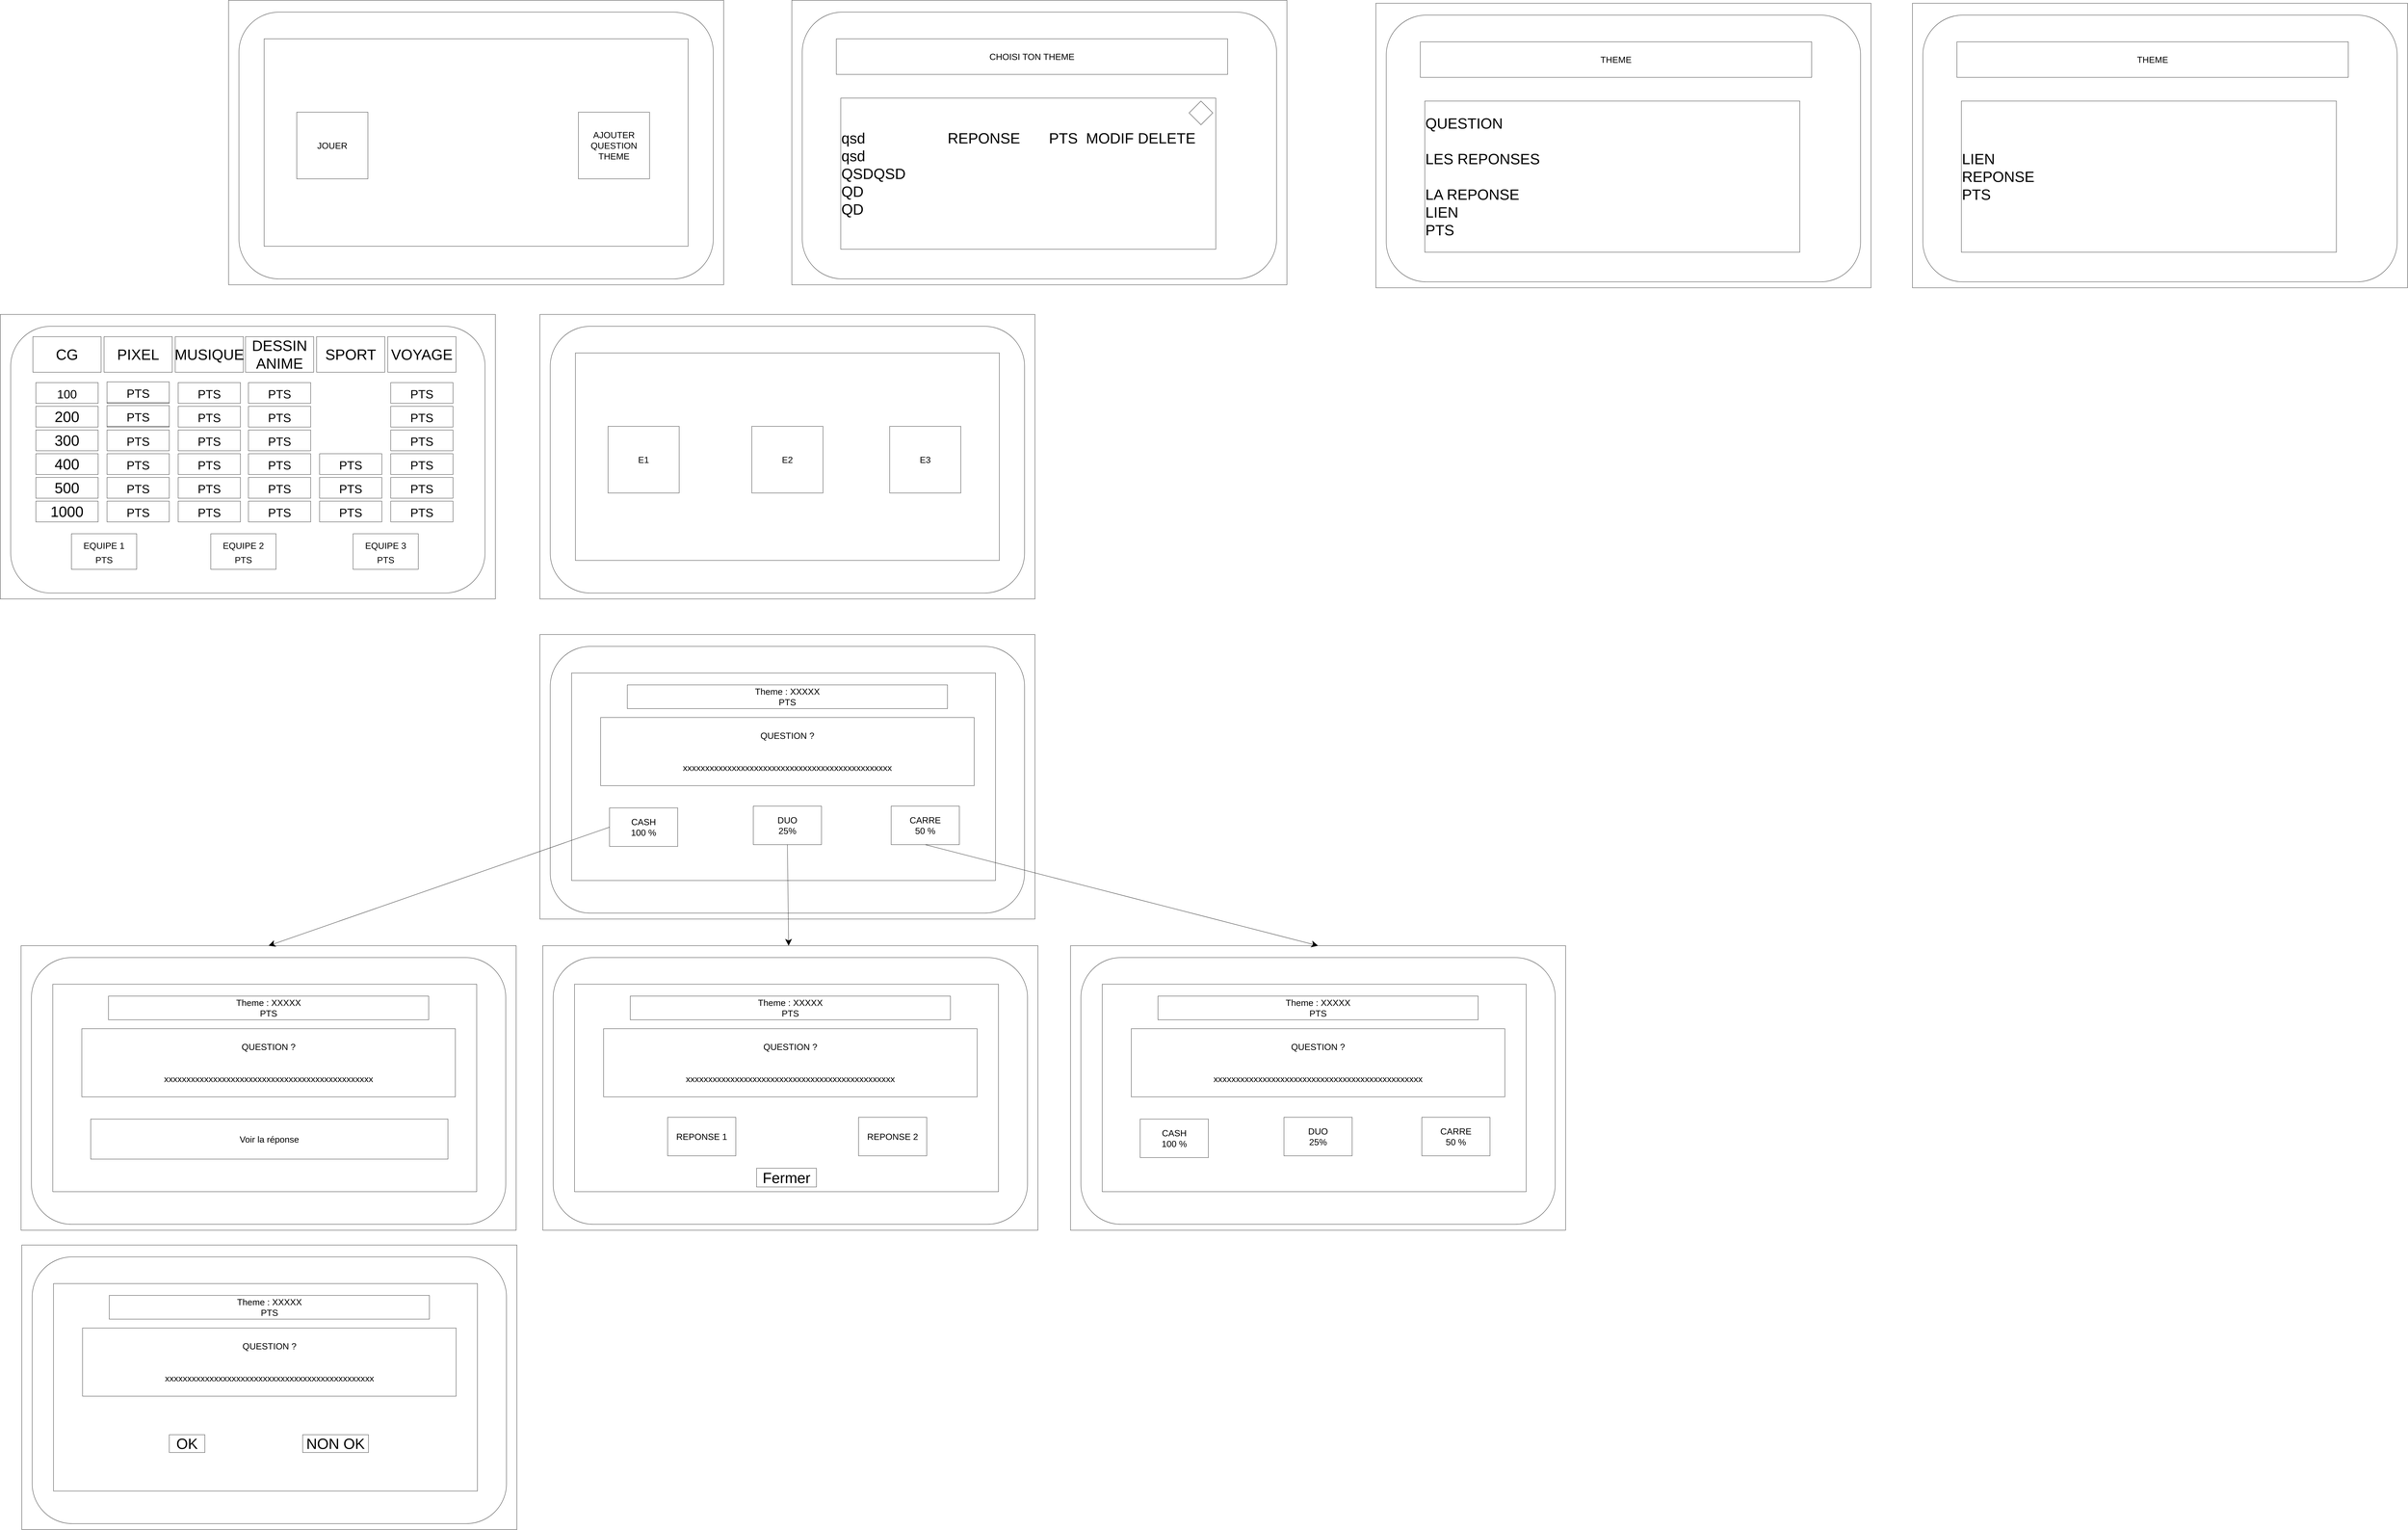 <mxfile version="15.8.6" type="device"><diagram id="1VWB6nDsFdXL_K4D-6rz" name="Page-1"><mxGraphModel dx="5155" dy="4044" grid="1" gridSize="10" guides="1" tooltips="1" connect="1" arrows="1" fold="1" page="1" pageScale="1" pageWidth="827" pageHeight="1169" math="0" shadow="0"><root><mxCell id="0"/><mxCell id="1" parent="0"/><mxCell id="qLMhizRPShVftGz2kYIf-1" value="" style="whiteSpace=wrap;html=1;recursiveResize=0;imageAspect=0;" vertex="1" parent="1"><mxGeometry y="10" width="1670" height="960" as="geometry"/></mxCell><mxCell id="qLMhizRPShVftGz2kYIf-2" value="" style="rounded=1;whiteSpace=wrap;html=1;" vertex="1" parent="1"><mxGeometry x="35" y="50" width="1600" height="900" as="geometry"/></mxCell><mxCell id="qLMhizRPShVftGz2kYIf-3" value="&lt;font style=&quot;font-size: 50px&quot;&gt;CG&lt;/font&gt;" style="rounded=0;whiteSpace=wrap;html=1;" vertex="1" parent="1"><mxGeometry x="110" y="85" width="230" height="120" as="geometry"/></mxCell><mxCell id="qLMhizRPShVftGz2kYIf-12" value="&lt;font style=&quot;font-size: 50px&quot;&gt;PIXEL&lt;/font&gt;" style="rounded=0;whiteSpace=wrap;html=1;" vertex="1" parent="1"><mxGeometry x="350" y="85" width="230" height="120" as="geometry"/></mxCell><mxCell id="qLMhizRPShVftGz2kYIf-13" value="&lt;font style=&quot;font-size: 50px&quot;&gt;MUSIQUE&lt;/font&gt;" style="rounded=0;whiteSpace=wrap;html=1;" vertex="1" parent="1"><mxGeometry x="590" y="85" width="230" height="120" as="geometry"/></mxCell><mxCell id="qLMhizRPShVftGz2kYIf-14" value="&lt;font style=&quot;font-size: 50px&quot;&gt;DESSIN ANIME&lt;/font&gt;" style="rounded=0;whiteSpace=wrap;html=1;" vertex="1" parent="1"><mxGeometry x="827" y="85" width="230" height="120" as="geometry"/></mxCell><mxCell id="qLMhizRPShVftGz2kYIf-15" value="&lt;font style=&quot;font-size: 50px&quot;&gt;SPORT&lt;/font&gt;" style="rounded=0;whiteSpace=wrap;html=1;" vertex="1" parent="1"><mxGeometry x="1067" y="85" width="230" height="120" as="geometry"/></mxCell><mxCell id="qLMhizRPShVftGz2kYIf-16" value="&lt;font style=&quot;font-size: 50px&quot;&gt;VOYAGE&lt;/font&gt;" style="rounded=0;whiteSpace=wrap;html=1;" vertex="1" parent="1"><mxGeometry x="1307" y="85" width="230" height="120" as="geometry"/></mxCell><mxCell id="qLMhizRPShVftGz2kYIf-17" value="&lt;font style=&quot;font-size: 40px&quot;&gt;PTS&lt;/font&gt;" style="rounded=0;whiteSpace=wrap;html=1;fontSize=50;" vertex="1" parent="1"><mxGeometry x="120" y="240" width="210" height="70" as="geometry"/></mxCell><mxCell id="qLMhizRPShVftGz2kYIf-18" value="&lt;font style=&quot;font-size: 40px&quot;&gt;PTS&lt;/font&gt;" style="rounded=0;whiteSpace=wrap;html=1;fontSize=50;" vertex="1" parent="1"><mxGeometry x="120" y="320" width="210" height="70" as="geometry"/></mxCell><mxCell id="qLMhizRPShVftGz2kYIf-19" value="&lt;font style=&quot;font-size: 40px&quot;&gt;PTS&lt;/font&gt;" style="rounded=0;whiteSpace=wrap;html=1;fontSize=50;" vertex="1" parent="1"><mxGeometry x="120" y="400" width="210" height="70" as="geometry"/></mxCell><mxCell id="qLMhizRPShVftGz2kYIf-31" value="&lt;font style=&quot;font-size: 40px&quot;&gt;PTS&lt;/font&gt;" style="rounded=0;whiteSpace=wrap;html=1;fontSize=50;" vertex="1" parent="1"><mxGeometry x="120" y="480" width="210" height="70" as="geometry"/></mxCell><mxCell id="qLMhizRPShVftGz2kYIf-32" value="&lt;font style=&quot;font-size: 40px&quot;&gt;PTS&lt;/font&gt;" style="rounded=0;whiteSpace=wrap;html=1;fontSize=50;" vertex="1" parent="1"><mxGeometry x="120" y="560" width="210" height="70" as="geometry"/></mxCell><mxCell id="qLMhizRPShVftGz2kYIf-33" value="&lt;font style=&quot;font-size: 40px&quot;&gt;PTS&lt;/font&gt;" style="rounded=0;whiteSpace=wrap;html=1;fontSize=50;" vertex="1" parent="1"><mxGeometry x="120" y="640" width="210" height="70" as="geometry"/></mxCell><mxCell id="qLMhizRPShVftGz2kYIf-37" value="&lt;font style=&quot;font-size: 40px&quot;&gt;PTS&lt;/font&gt;" style="rounded=0;whiteSpace=wrap;html=1;fontSize=50;" vertex="1" parent="1"><mxGeometry x="120" y="640" width="210" height="70" as="geometry"/></mxCell><mxCell id="qLMhizRPShVftGz2kYIf-38" value="&lt;font style=&quot;font-size: 40px&quot;&gt;PTS&lt;/font&gt;" style="rounded=0;whiteSpace=wrap;html=1;fontSize=50;" vertex="1" parent="1"><mxGeometry x="120" y="560" width="210" height="70" as="geometry"/></mxCell><mxCell id="qLMhizRPShVftGz2kYIf-39" value="&lt;font style=&quot;font-size: 40px&quot;&gt;PTS&lt;/font&gt;" style="rounded=0;whiteSpace=wrap;html=1;fontSize=50;" vertex="1" parent="1"><mxGeometry x="360" y="240" width="210" height="70" as="geometry"/></mxCell><mxCell id="qLMhizRPShVftGz2kYIf-40" value="&lt;font style=&quot;font-size: 40px&quot;&gt;PTS&lt;/font&gt;" style="rounded=0;whiteSpace=wrap;html=1;fontSize=50;" vertex="1" parent="1"><mxGeometry x="360" y="320" width="210" height="70" as="geometry"/></mxCell><mxCell id="qLMhizRPShVftGz2kYIf-41" value="&lt;font style=&quot;font-size: 40px&quot;&gt;PTS&lt;/font&gt;" style="rounded=0;whiteSpace=wrap;html=1;fontSize=50;" vertex="1" parent="1"><mxGeometry x="360" y="400" width="210" height="70" as="geometry"/></mxCell><mxCell id="qLMhizRPShVftGz2kYIf-42" value="&lt;font style=&quot;font-size: 40px&quot;&gt;PTS&lt;/font&gt;" style="rounded=0;whiteSpace=wrap;html=1;fontSize=50;" vertex="1" parent="1"><mxGeometry x="360" y="480" width="210" height="70" as="geometry"/></mxCell><mxCell id="qLMhizRPShVftGz2kYIf-43" value="&lt;font style=&quot;font-size: 40px&quot;&gt;PTS&lt;/font&gt;" style="rounded=0;whiteSpace=wrap;html=1;fontSize=50;" vertex="1" parent="1"><mxGeometry x="360" y="640" width="210" height="70" as="geometry"/></mxCell><mxCell id="qLMhizRPShVftGz2kYIf-44" value="&lt;font style=&quot;font-size: 40px&quot;&gt;PTS&lt;/font&gt;" style="rounded=0;whiteSpace=wrap;html=1;fontSize=50;" vertex="1" parent="1"><mxGeometry x="360" y="560" width="210" height="70" as="geometry"/></mxCell><mxCell id="qLMhizRPShVftGz2kYIf-45" value="&lt;font style=&quot;font-size: 40px&quot;&gt;PTS&lt;/font&gt;" style="rounded=0;whiteSpace=wrap;html=1;fontSize=50;" vertex="1" parent="1"><mxGeometry x="600" y="240" width="210" height="70" as="geometry"/></mxCell><mxCell id="qLMhizRPShVftGz2kYIf-46" value="&lt;font style=&quot;font-size: 40px&quot;&gt;PTS&lt;/font&gt;" style="rounded=0;whiteSpace=wrap;html=1;fontSize=50;" vertex="1" parent="1"><mxGeometry x="600" y="320" width="210" height="70" as="geometry"/></mxCell><mxCell id="qLMhizRPShVftGz2kYIf-47" value="&lt;font style=&quot;font-size: 40px&quot;&gt;PTS&lt;/font&gt;" style="rounded=0;whiteSpace=wrap;html=1;fontSize=50;" vertex="1" parent="1"><mxGeometry x="600" y="400" width="210" height="70" as="geometry"/></mxCell><mxCell id="qLMhizRPShVftGz2kYIf-48" value="&lt;font style=&quot;font-size: 40px&quot;&gt;PTS&lt;/font&gt;" style="rounded=0;whiteSpace=wrap;html=1;fontSize=50;" vertex="1" parent="1"><mxGeometry x="600" y="480" width="210" height="70" as="geometry"/></mxCell><mxCell id="qLMhizRPShVftGz2kYIf-49" value="&lt;font style=&quot;font-size: 40px&quot;&gt;PTS&lt;/font&gt;" style="rounded=0;whiteSpace=wrap;html=1;fontSize=50;" vertex="1" parent="1"><mxGeometry x="600" y="640" width="210" height="70" as="geometry"/></mxCell><mxCell id="qLMhizRPShVftGz2kYIf-50" value="&lt;font style=&quot;font-size: 40px&quot;&gt;PTS&lt;/font&gt;" style="rounded=0;whiteSpace=wrap;html=1;fontSize=50;" vertex="1" parent="1"><mxGeometry x="600" y="560" width="210" height="70" as="geometry"/></mxCell><mxCell id="qLMhizRPShVftGz2kYIf-66" value="&lt;font style=&quot;font-size: 40px&quot;&gt;PTS&lt;/font&gt;" style="rounded=0;whiteSpace=wrap;html=1;fontSize=50;" vertex="1" parent="1"><mxGeometry x="120" y="640" width="210" height="70" as="geometry"/></mxCell><mxCell id="qLMhizRPShVftGz2kYIf-67" value="&lt;font style=&quot;font-size: 40px&quot;&gt;PTS&lt;/font&gt;" style="rounded=0;whiteSpace=wrap;html=1;fontSize=50;" vertex="1" parent="1"><mxGeometry x="120" y="560" width="210" height="70" as="geometry"/></mxCell><mxCell id="qLMhizRPShVftGz2kYIf-68" value="&lt;font style=&quot;font-size: 40px&quot;&gt;PTS&lt;/font&gt;" style="rounded=0;whiteSpace=wrap;html=1;fontSize=50;" vertex="1" parent="1"><mxGeometry x="120" y="480" width="210" height="70" as="geometry"/></mxCell><mxCell id="qLMhizRPShVftGz2kYIf-69" value="&lt;font style=&quot;font-size: 40px&quot;&gt;PTS&lt;/font&gt;" style="rounded=0;whiteSpace=wrap;html=1;fontSize=50;" vertex="1" parent="1"><mxGeometry x="120" y="400" width="210" height="70" as="geometry"/></mxCell><mxCell id="qLMhizRPShVftGz2kYIf-70" value="&lt;font style=&quot;font-size: 40px&quot;&gt;PTS&lt;/font&gt;" style="rounded=0;whiteSpace=wrap;html=1;fontSize=50;" vertex="1" parent="1"><mxGeometry x="120" y="640" width="210" height="70" as="geometry"/></mxCell><mxCell id="qLMhizRPShVftGz2kYIf-71" value="&lt;font style=&quot;font-size: 40px&quot;&gt;PTS&lt;/font&gt;" style="rounded=0;whiteSpace=wrap;html=1;fontSize=50;" vertex="1" parent="1"><mxGeometry x="120" y="560" width="210" height="70" as="geometry"/></mxCell><mxCell id="qLMhizRPShVftGz2kYIf-72" value="&lt;font style=&quot;font-size: 40px&quot;&gt;PTS&lt;/font&gt;" style="rounded=0;whiteSpace=wrap;html=1;fontSize=50;" vertex="1" parent="1"><mxGeometry x="120" y="480" width="210" height="70" as="geometry"/></mxCell><mxCell id="qLMhizRPShVftGz2kYIf-73" value="&lt;font style=&quot;font-size: 40px&quot;&gt;PTS&lt;/font&gt;" style="rounded=0;whiteSpace=wrap;html=1;fontSize=50;" vertex="1" parent="1"><mxGeometry x="120" y="400" width="210" height="70" as="geometry"/></mxCell><mxCell id="qLMhizRPShVftGz2kYIf-74" value="&lt;font style=&quot;font-size: 40px&quot;&gt;PTS&lt;/font&gt;" style="rounded=0;whiteSpace=wrap;html=1;fontSize=50;" vertex="1" parent="1"><mxGeometry x="120" y="240" width="210" height="70" as="geometry"/></mxCell><mxCell id="qLMhizRPShVftGz2kYIf-75" value="&lt;font style=&quot;font-size: 40px&quot;&gt;PTS&lt;/font&gt;" style="rounded=0;whiteSpace=wrap;html=1;fontSize=50;" vertex="1" parent="1"><mxGeometry x="120" y="320" width="210" height="70" as="geometry"/></mxCell><mxCell id="qLMhizRPShVftGz2kYIf-76" value="&lt;font style=&quot;font-size: 40px&quot;&gt;PTS&lt;/font&gt;" style="rounded=0;whiteSpace=wrap;html=1;fontSize=50;" vertex="1" parent="1"><mxGeometry x="360" y="320" width="210" height="70" as="geometry"/></mxCell><mxCell id="qLMhizRPShVftGz2kYIf-77" value="&lt;font style=&quot;font-size: 40px&quot;&gt;PTS&lt;/font&gt;" style="rounded=0;whiteSpace=wrap;html=1;fontSize=50;" vertex="1" parent="1"><mxGeometry x="360" y="240" width="210" height="70" as="geometry"/></mxCell><mxCell id="qLMhizRPShVftGz2kYIf-78" value="&lt;font style=&quot;font-size: 40px&quot;&gt;PTS&lt;/font&gt;" style="rounded=0;whiteSpace=wrap;html=1;fontSize=50;" vertex="1" parent="1"><mxGeometry x="120" y="640" width="210" height="70" as="geometry"/></mxCell><mxCell id="qLMhizRPShVftGz2kYIf-79" value="&lt;font style=&quot;font-size: 40px&quot;&gt;PTS&lt;/font&gt;" style="rounded=0;whiteSpace=wrap;html=1;fontSize=50;" vertex="1" parent="1"><mxGeometry x="120" y="560" width="210" height="70" as="geometry"/></mxCell><mxCell id="qLMhizRPShVftGz2kYIf-80" value="&lt;font style=&quot;font-size: 40px&quot;&gt;PTS&lt;/font&gt;" style="rounded=0;whiteSpace=wrap;html=1;fontSize=50;" vertex="1" parent="1"><mxGeometry x="120" y="480" width="210" height="70" as="geometry"/></mxCell><mxCell id="qLMhizRPShVftGz2kYIf-81" value="&lt;font style=&quot;font-size: 40px&quot;&gt;PTS&lt;/font&gt;" style="rounded=0;whiteSpace=wrap;html=1;fontSize=50;" vertex="1" parent="1"><mxGeometry x="120" y="400" width="210" height="70" as="geometry"/></mxCell><mxCell id="qLMhizRPShVftGz2kYIf-82" value="&lt;font style=&quot;font-size: 40px&quot;&gt;PTS&lt;/font&gt;" style="rounded=0;whiteSpace=wrap;html=1;fontSize=50;" vertex="1" parent="1"><mxGeometry x="120" y="240" width="210" height="70" as="geometry"/></mxCell><mxCell id="qLMhizRPShVftGz2kYIf-83" value="&lt;font style=&quot;font-size: 40px&quot;&gt;PTS&lt;/font&gt;" style="rounded=0;whiteSpace=wrap;html=1;fontSize=50;" vertex="1" parent="1"><mxGeometry x="120" y="320" width="210" height="70" as="geometry"/></mxCell><mxCell id="qLMhizRPShVftGz2kYIf-84" value="&lt;font style=&quot;font-size: 40px&quot;&gt;PTS&lt;/font&gt;" style="rounded=0;whiteSpace=wrap;html=1;fontSize=50;" vertex="1" parent="1"><mxGeometry x="360" y="320" width="210" height="70" as="geometry"/></mxCell><mxCell id="qLMhizRPShVftGz2kYIf-85" value="&lt;font style=&quot;font-size: 40px&quot;&gt;PTS&lt;/font&gt;" style="rounded=0;whiteSpace=wrap;html=1;fontSize=50;" vertex="1" parent="1"><mxGeometry x="360" y="240" width="210" height="70" as="geometry"/></mxCell><mxCell id="qLMhizRPShVftGz2kYIf-86" value="&lt;font style=&quot;font-size: 40px&quot;&gt;PTS&lt;/font&gt;" style="rounded=0;whiteSpace=wrap;html=1;fontSize=50;" vertex="1" parent="1"><mxGeometry x="360" y="480" width="210" height="70" as="geometry"/></mxCell><mxCell id="qLMhizRPShVftGz2kYIf-87" value="&lt;font style=&quot;font-size: 40px&quot;&gt;PTS&lt;/font&gt;" style="rounded=0;whiteSpace=wrap;html=1;fontSize=50;" vertex="1" parent="1"><mxGeometry x="360" y="400" width="210" height="70" as="geometry"/></mxCell><mxCell id="qLMhizRPShVftGz2kYIf-88" value="&lt;font style=&quot;font-size: 40px&quot;&gt;PTS&lt;/font&gt;" style="rounded=0;whiteSpace=wrap;html=1;fontSize=50;" vertex="1" parent="1"><mxGeometry x="360" y="560" width="210" height="70" as="geometry"/></mxCell><mxCell id="qLMhizRPShVftGz2kYIf-89" value="&lt;font style=&quot;font-size: 40px&quot;&gt;PTS&lt;/font&gt;" style="rounded=0;whiteSpace=wrap;html=1;fontSize=50;" vertex="1" parent="1"><mxGeometry x="360" y="640" width="210" height="70" as="geometry"/></mxCell><mxCell id="qLMhizRPShVftGz2kYIf-90" value="1000" style="rounded=0;whiteSpace=wrap;html=1;fontSize=50;" vertex="1" parent="1"><mxGeometry x="120" y="640" width="210" height="70" as="geometry"/></mxCell><mxCell id="qLMhizRPShVftGz2kYIf-91" value="500" style="rounded=0;whiteSpace=wrap;html=1;fontSize=50;" vertex="1" parent="1"><mxGeometry x="120" y="560" width="210" height="70" as="geometry"/></mxCell><mxCell id="qLMhizRPShVftGz2kYIf-92" value="400" style="rounded=0;whiteSpace=wrap;html=1;fontSize=50;" vertex="1" parent="1"><mxGeometry x="120" y="480" width="210" height="70" as="geometry"/></mxCell><mxCell id="qLMhizRPShVftGz2kYIf-93" value="300" style="rounded=0;whiteSpace=wrap;html=1;fontSize=50;" vertex="1" parent="1"><mxGeometry x="120" y="400" width="210" height="70" as="geometry"/></mxCell><mxCell id="qLMhizRPShVftGz2kYIf-94" value="&lt;font style=&quot;font-size: 40px&quot;&gt;100&lt;/font&gt;" style="rounded=0;whiteSpace=wrap;html=1;fontSize=50;" vertex="1" parent="1"><mxGeometry x="120" y="240" width="210" height="70" as="geometry"/></mxCell><mxCell id="qLMhizRPShVftGz2kYIf-95" value="200" style="rounded=0;whiteSpace=wrap;html=1;fontSize=50;" vertex="1" parent="1"><mxGeometry x="120" y="320" width="210" height="70" as="geometry"/></mxCell><mxCell id="qLMhizRPShVftGz2kYIf-96" value="&lt;font style=&quot;font-size: 40px&quot;&gt;PTS&lt;/font&gt;" style="rounded=0;whiteSpace=wrap;html=1;fontSize=50;" vertex="1" parent="1"><mxGeometry x="360" y="320" width="210" height="70" as="geometry"/></mxCell><mxCell id="qLMhizRPShVftGz2kYIf-97" value="&lt;font style=&quot;font-size: 40px&quot;&gt;PTS&lt;/font&gt;" style="rounded=0;whiteSpace=wrap;html=1;fontSize=50;" vertex="1" parent="1"><mxGeometry x="360" y="240" width="210" height="70" as="geometry"/></mxCell><mxCell id="qLMhizRPShVftGz2kYIf-98" value="&lt;font style=&quot;font-size: 40px&quot;&gt;PTS&lt;/font&gt;" style="rounded=0;whiteSpace=wrap;html=1;fontSize=50;" vertex="1" parent="1"><mxGeometry x="360" y="480" width="210" height="70" as="geometry"/></mxCell><mxCell id="qLMhizRPShVftGz2kYIf-99" value="&lt;font style=&quot;font-size: 40px&quot;&gt;PTS&lt;/font&gt;" style="rounded=0;whiteSpace=wrap;html=1;fontSize=50;" vertex="1" parent="1"><mxGeometry x="360" y="400" width="210" height="70" as="geometry"/></mxCell><mxCell id="qLMhizRPShVftGz2kYIf-100" value="&lt;font style=&quot;font-size: 40px&quot;&gt;PTS&lt;/font&gt;" style="rounded=0;whiteSpace=wrap;html=1;fontSize=50;" vertex="1" parent="1"><mxGeometry x="360" y="560" width="210" height="70" as="geometry"/></mxCell><mxCell id="qLMhizRPShVftGz2kYIf-101" value="&lt;font style=&quot;font-size: 40px&quot;&gt;PTS&lt;/font&gt;" style="rounded=0;whiteSpace=wrap;html=1;fontSize=50;" vertex="1" parent="1"><mxGeometry x="360" y="640" width="210" height="70" as="geometry"/></mxCell><mxCell id="qLMhizRPShVftGz2kYIf-102" value="&lt;font style=&quot;font-size: 40px&quot;&gt;PTS&lt;/font&gt;" style="rounded=0;whiteSpace=wrap;html=1;fontSize=50;" vertex="1" parent="1"><mxGeometry x="600" y="640" width="210" height="70" as="geometry"/></mxCell><mxCell id="qLMhizRPShVftGz2kYIf-103" value="&lt;font style=&quot;font-size: 40px&quot;&gt;PTS&lt;/font&gt;" style="rounded=0;whiteSpace=wrap;html=1;fontSize=50;" vertex="1" parent="1"><mxGeometry x="600" y="560" width="210" height="70" as="geometry"/></mxCell><mxCell id="qLMhizRPShVftGz2kYIf-104" value="&lt;font style=&quot;font-size: 40px&quot;&gt;PTS&lt;/font&gt;" style="rounded=0;whiteSpace=wrap;html=1;fontSize=50;" vertex="1" parent="1"><mxGeometry x="1317" y="240" width="210" height="70" as="geometry"/></mxCell><mxCell id="qLMhizRPShVftGz2kYIf-105" value="&lt;font style=&quot;font-size: 40px&quot;&gt;PTS&lt;/font&gt;" style="rounded=0;whiteSpace=wrap;html=1;fontSize=50;" vertex="1" parent="1"><mxGeometry x="1317" y="320" width="210" height="70" as="geometry"/></mxCell><mxCell id="qLMhizRPShVftGz2kYIf-106" value="&lt;font style=&quot;font-size: 40px&quot;&gt;PTS&lt;/font&gt;" style="rounded=0;whiteSpace=wrap;html=1;fontSize=50;" vertex="1" parent="1"><mxGeometry x="1317" y="400" width="210" height="70" as="geometry"/></mxCell><mxCell id="qLMhizRPShVftGz2kYIf-107" value="&lt;font style=&quot;font-size: 40px&quot;&gt;PTS&lt;/font&gt;" style="rounded=0;whiteSpace=wrap;html=1;fontSize=50;" vertex="1" parent="1"><mxGeometry x="1317" y="480" width="210" height="70" as="geometry"/></mxCell><mxCell id="qLMhizRPShVftGz2kYIf-108" value="&lt;font style=&quot;font-size: 40px&quot;&gt;PTS&lt;/font&gt;" style="rounded=0;whiteSpace=wrap;html=1;fontSize=50;" vertex="1" parent="1"><mxGeometry x="837" y="640" width="210" height="70" as="geometry"/></mxCell><mxCell id="qLMhizRPShVftGz2kYIf-109" value="&lt;font style=&quot;font-size: 40px&quot;&gt;PTS&lt;/font&gt;" style="rounded=0;whiteSpace=wrap;html=1;fontSize=50;" vertex="1" parent="1"><mxGeometry x="837" y="560" width="210" height="70" as="geometry"/></mxCell><mxCell id="qLMhizRPShVftGz2kYIf-110" value="&lt;font style=&quot;font-size: 40px&quot;&gt;PTS&lt;/font&gt;" style="rounded=0;whiteSpace=wrap;html=1;fontSize=50;" vertex="1" parent="1"><mxGeometry x="837" y="480" width="210" height="70" as="geometry"/></mxCell><mxCell id="qLMhizRPShVftGz2kYIf-111" value="&lt;font style=&quot;font-size: 40px&quot;&gt;PTS&lt;/font&gt;" style="rounded=0;whiteSpace=wrap;html=1;fontSize=50;" vertex="1" parent="1"><mxGeometry x="837" y="400" width="210" height="70" as="geometry"/></mxCell><mxCell id="qLMhizRPShVftGz2kYIf-112" value="&lt;font style=&quot;font-size: 40px&quot;&gt;PTS&lt;/font&gt;" style="rounded=0;whiteSpace=wrap;html=1;fontSize=50;" vertex="1" parent="1"><mxGeometry x="837" y="240" width="210" height="70" as="geometry"/></mxCell><mxCell id="qLMhizRPShVftGz2kYIf-113" value="&lt;font style=&quot;font-size: 40px&quot;&gt;PTS&lt;/font&gt;" style="rounded=0;whiteSpace=wrap;html=1;fontSize=50;" vertex="1" parent="1"><mxGeometry x="837" y="320" width="210" height="70" as="geometry"/></mxCell><mxCell id="qLMhizRPShVftGz2kYIf-116" value="&lt;font style=&quot;font-size: 40px&quot;&gt;PTS&lt;/font&gt;" style="rounded=0;whiteSpace=wrap;html=1;fontSize=50;" vertex="1" parent="1"><mxGeometry x="1077" y="480" width="210" height="70" as="geometry"/></mxCell><mxCell id="qLMhizRPShVftGz2kYIf-118" value="&lt;font style=&quot;font-size: 40px&quot;&gt;PTS&lt;/font&gt;" style="rounded=0;whiteSpace=wrap;html=1;fontSize=50;" vertex="1" parent="1"><mxGeometry x="1077" y="560" width="210" height="70" as="geometry"/></mxCell><mxCell id="qLMhizRPShVftGz2kYIf-119" value="&lt;font style=&quot;font-size: 40px&quot;&gt;PTS&lt;/font&gt;" style="rounded=0;whiteSpace=wrap;html=1;fontSize=50;" vertex="1" parent="1"><mxGeometry x="1077" y="640" width="210" height="70" as="geometry"/></mxCell><mxCell id="qLMhizRPShVftGz2kYIf-120" value="&lt;font style=&quot;font-size: 40px&quot;&gt;PTS&lt;/font&gt;" style="rounded=0;whiteSpace=wrap;html=1;fontSize=50;" vertex="1" parent="1"><mxGeometry x="1317" y="640" width="210" height="70" as="geometry"/></mxCell><mxCell id="qLMhizRPShVftGz2kYIf-121" value="&lt;font style=&quot;font-size: 40px&quot;&gt;PTS&lt;/font&gt;" style="rounded=0;whiteSpace=wrap;html=1;fontSize=50;" vertex="1" parent="1"><mxGeometry x="1317" y="560" width="210" height="70" as="geometry"/></mxCell><mxCell id="qLMhizRPShVftGz2kYIf-122" value="&lt;font style=&quot;font-size: 30px&quot;&gt;EQUIPE 1&lt;br&gt;PTS&lt;/font&gt;" style="rounded=0;whiteSpace=wrap;html=1;fontSize=40;" vertex="1" parent="1"><mxGeometry x="240" y="750" width="220" height="120" as="geometry"/></mxCell><mxCell id="qLMhizRPShVftGz2kYIf-123" value="&lt;font style=&quot;font-size: 30px&quot;&gt;EQUIPE 2&lt;br&gt;PTS&lt;/font&gt;" style="rounded=0;whiteSpace=wrap;html=1;fontSize=40;" vertex="1" parent="1"><mxGeometry x="710" y="750" width="220" height="120" as="geometry"/></mxCell><mxCell id="qLMhizRPShVftGz2kYIf-124" value="&lt;font style=&quot;font-size: 30px&quot;&gt;EQUIPE 3&lt;br&gt;PTS&lt;/font&gt;" style="rounded=0;whiteSpace=wrap;html=1;fontSize=40;" vertex="1" parent="1"><mxGeometry x="1190" y="750" width="220" height="120" as="geometry"/></mxCell><mxCell id="qLMhizRPShVftGz2kYIf-125" value="" style="whiteSpace=wrap;html=1;recursiveResize=0;imageAspect=0;" vertex="1" parent="1"><mxGeometry x="1820" y="10" width="1670" height="960" as="geometry"/></mxCell><mxCell id="qLMhizRPShVftGz2kYIf-126" value="" style="rounded=1;whiteSpace=wrap;html=1;" vertex="1" parent="1"><mxGeometry x="1855" y="50" width="1600" height="900" as="geometry"/></mxCell><mxCell id="qLMhizRPShVftGz2kYIf-127" value="" style="whiteSpace=wrap;html=1;fontSize=30;" vertex="1" parent="1"><mxGeometry x="1940" y="140" width="1430" height="700" as="geometry"/></mxCell><mxCell id="qLMhizRPShVftGz2kYIf-128" value="E1" style="rounded=0;whiteSpace=wrap;html=1;fontSize=30;" vertex="1" parent="1"><mxGeometry x="2050" y="387.5" width="240" height="225" as="geometry"/></mxCell><mxCell id="qLMhizRPShVftGz2kYIf-131" value="E2" style="rounded=0;whiteSpace=wrap;html=1;fontSize=30;" vertex="1" parent="1"><mxGeometry x="2535" y="387.5" width="240" height="225" as="geometry"/></mxCell><mxCell id="qLMhizRPShVftGz2kYIf-132" value="E3" style="rounded=0;whiteSpace=wrap;html=1;fontSize=30;" vertex="1" parent="1"><mxGeometry x="3000" y="387.5" width="240" height="225" as="geometry"/></mxCell><mxCell id="qLMhizRPShVftGz2kYIf-134" value="" style="whiteSpace=wrap;html=1;recursiveResize=0;imageAspect=0;" vertex="1" parent="1"><mxGeometry x="1820" y="1090" width="1670" height="960" as="geometry"/></mxCell><mxCell id="qLMhizRPShVftGz2kYIf-135" value="" style="rounded=1;whiteSpace=wrap;html=1;" vertex="1" parent="1"><mxGeometry x="1855" y="1130" width="1600" height="900" as="geometry"/></mxCell><mxCell id="qLMhizRPShVftGz2kYIf-136" value="" style="whiteSpace=wrap;html=1;fontSize=30;" vertex="1" parent="1"><mxGeometry x="1927" y="1220" width="1430" height="700" as="geometry"/></mxCell><mxCell id="qLMhizRPShVftGz2kYIf-137" value="QUESTION ?&lt;br&gt;&lt;div&gt;&lt;br&gt;&lt;/div&gt;&lt;div&gt;&lt;br&gt;&lt;/div&gt;&lt;div&gt;xxxxxxxxxxxxxxxxxxxxxxxxxxxxxxxxxxxxxxxxxxxxxxx&lt;br&gt;&lt;/div&gt;" style="rounded=0;whiteSpace=wrap;html=1;fontSize=30;" vertex="1" parent="1"><mxGeometry x="2025" y="1370" width="1260" height="230" as="geometry"/></mxCell><mxCell id="qLMhizRPShVftGz2kYIf-138" value="Theme : XXXXX&lt;br&gt;PTS" style="rounded=0;whiteSpace=wrap;html=1;fontSize=30;" vertex="1" parent="1"><mxGeometry x="2115" y="1260" width="1080" height="80" as="geometry"/></mxCell><mxCell id="qLMhizRPShVftGz2kYIf-139" value="CASH&lt;br&gt;100 %" style="rounded=0;whiteSpace=wrap;html=1;fontSize=30;" vertex="1" parent="1"><mxGeometry x="2055" y="1675" width="230" height="130" as="geometry"/></mxCell><mxCell id="qLMhizRPShVftGz2kYIf-150" value="DUO&lt;br&gt;25%" style="rounded=0;whiteSpace=wrap;html=1;fontSize=30;" vertex="1" parent="1"><mxGeometry x="2540" y="1669" width="230" height="130" as="geometry"/></mxCell><mxCell id="qLMhizRPShVftGz2kYIf-151" value="CARRE&lt;br&gt;50 %" style="rounded=0;whiteSpace=wrap;html=1;fontSize=30;" vertex="1" parent="1"><mxGeometry x="3005" y="1669" width="230" height="130" as="geometry"/></mxCell><mxCell id="qLMhizRPShVftGz2kYIf-152" value="" style="whiteSpace=wrap;html=1;recursiveResize=0;imageAspect=0;" vertex="1" parent="1"><mxGeometry x="70" y="2140" width="1670" height="960" as="geometry"/></mxCell><mxCell id="qLMhizRPShVftGz2kYIf-153" value="" style="rounded=1;whiteSpace=wrap;html=1;" vertex="1" parent="1"><mxGeometry x="105" y="2180" width="1600" height="900" as="geometry"/></mxCell><mxCell id="qLMhizRPShVftGz2kYIf-154" value="" style="whiteSpace=wrap;html=1;fontSize=30;" vertex="1" parent="1"><mxGeometry x="177" y="2270" width="1430" height="700" as="geometry"/></mxCell><mxCell id="qLMhizRPShVftGz2kYIf-155" value="QUESTION ?&lt;br&gt;&lt;div&gt;&lt;br&gt;&lt;/div&gt;&lt;div&gt;&lt;br&gt;&lt;/div&gt;&lt;div&gt;xxxxxxxxxxxxxxxxxxxxxxxxxxxxxxxxxxxxxxxxxxxxxxx&lt;br&gt;&lt;/div&gt;" style="rounded=0;whiteSpace=wrap;html=1;fontSize=30;" vertex="1" parent="1"><mxGeometry x="275" y="2420" width="1260" height="230" as="geometry"/></mxCell><mxCell id="qLMhizRPShVftGz2kYIf-156" value="Theme : XXXXX&lt;br&gt;PTS" style="rounded=0;whiteSpace=wrap;html=1;fontSize=30;" vertex="1" parent="1"><mxGeometry x="365" y="2310" width="1080" height="80" as="geometry"/></mxCell><mxCell id="qLMhizRPShVftGz2kYIf-157" value="Voir la réponse" style="rounded=0;whiteSpace=wrap;html=1;fontSize=30;" vertex="1" parent="1"><mxGeometry x="305" y="2725" width="1205" height="135" as="geometry"/></mxCell><mxCell id="qLMhizRPShVftGz2kYIf-160" value="" style="whiteSpace=wrap;html=1;recursiveResize=0;imageAspect=0;" vertex="1" parent="1"><mxGeometry x="1830" y="2140" width="1670" height="960" as="geometry"/></mxCell><mxCell id="qLMhizRPShVftGz2kYIf-161" value="" style="rounded=1;whiteSpace=wrap;html=1;" vertex="1" parent="1"><mxGeometry x="1865" y="2180" width="1600" height="900" as="geometry"/></mxCell><mxCell id="qLMhizRPShVftGz2kYIf-162" value="" style="whiteSpace=wrap;html=1;fontSize=30;" vertex="1" parent="1"><mxGeometry x="1937" y="2270" width="1430" height="700" as="geometry"/></mxCell><mxCell id="qLMhizRPShVftGz2kYIf-163" value="QUESTION ?&lt;br&gt;&lt;div&gt;&lt;br&gt;&lt;/div&gt;&lt;div&gt;&lt;br&gt;&lt;/div&gt;&lt;div&gt;xxxxxxxxxxxxxxxxxxxxxxxxxxxxxxxxxxxxxxxxxxxxxxx&lt;br&gt;&lt;/div&gt;" style="rounded=0;whiteSpace=wrap;html=1;fontSize=30;" vertex="1" parent="1"><mxGeometry x="2035" y="2420" width="1260" height="230" as="geometry"/></mxCell><mxCell id="qLMhizRPShVftGz2kYIf-164" value="Theme : XXXXX&lt;br&gt;PTS" style="rounded=0;whiteSpace=wrap;html=1;fontSize=30;" vertex="1" parent="1"><mxGeometry x="2125" y="2310" width="1080" height="80" as="geometry"/></mxCell><mxCell id="qLMhizRPShVftGz2kYIf-165" value="REPONSE 1" style="rounded=0;whiteSpace=wrap;html=1;fontSize=30;" vertex="1" parent="1"><mxGeometry x="2251" y="2719" width="230" height="130" as="geometry"/></mxCell><mxCell id="qLMhizRPShVftGz2kYIf-166" value="REPONSE 2" style="rounded=0;whiteSpace=wrap;html=1;fontSize=30;" vertex="1" parent="1"><mxGeometry x="2895" y="2719" width="230" height="130" as="geometry"/></mxCell><mxCell id="qLMhizRPShVftGz2kYIf-176" value="" style="whiteSpace=wrap;html=1;recursiveResize=0;imageAspect=0;" vertex="1" parent="1"><mxGeometry x="3610" y="2140" width="1670" height="960" as="geometry"/></mxCell><mxCell id="qLMhizRPShVftGz2kYIf-177" value="" style="rounded=1;whiteSpace=wrap;html=1;" vertex="1" parent="1"><mxGeometry x="3645" y="2180" width="1600" height="900" as="geometry"/></mxCell><mxCell id="qLMhizRPShVftGz2kYIf-178" value="" style="whiteSpace=wrap;html=1;fontSize=30;" vertex="1" parent="1"><mxGeometry x="3717" y="2270" width="1430" height="700" as="geometry"/></mxCell><mxCell id="qLMhizRPShVftGz2kYIf-179" value="QUESTION ?&lt;br&gt;&lt;div&gt;&lt;br&gt;&lt;/div&gt;&lt;div&gt;&lt;br&gt;&lt;/div&gt;&lt;div&gt;xxxxxxxxxxxxxxxxxxxxxxxxxxxxxxxxxxxxxxxxxxxxxxx&lt;br&gt;&lt;/div&gt;" style="rounded=0;whiteSpace=wrap;html=1;fontSize=30;" vertex="1" parent="1"><mxGeometry x="3815" y="2420" width="1260" height="230" as="geometry"/></mxCell><mxCell id="qLMhizRPShVftGz2kYIf-180" value="Theme : XXXXX&lt;br&gt;PTS" style="rounded=0;whiteSpace=wrap;html=1;fontSize=30;" vertex="1" parent="1"><mxGeometry x="3905" y="2310" width="1080" height="80" as="geometry"/></mxCell><mxCell id="qLMhizRPShVftGz2kYIf-181" value="CASH&lt;br&gt;100 %" style="rounded=0;whiteSpace=wrap;html=1;fontSize=30;" vertex="1" parent="1"><mxGeometry x="3845" y="2725" width="230" height="130" as="geometry"/></mxCell><mxCell id="qLMhizRPShVftGz2kYIf-182" value="DUO&lt;br&gt;25%" style="rounded=0;whiteSpace=wrap;html=1;fontSize=30;" vertex="1" parent="1"><mxGeometry x="4330" y="2719" width="230" height="130" as="geometry"/></mxCell><mxCell id="qLMhizRPShVftGz2kYIf-183" value="CARRE&lt;br&gt;50 %" style="rounded=0;whiteSpace=wrap;html=1;fontSize=30;" vertex="1" parent="1"><mxGeometry x="4795" y="2719" width="230" height="130" as="geometry"/></mxCell><mxCell id="qLMhizRPShVftGz2kYIf-184" value="" style="whiteSpace=wrap;html=1;recursiveResize=0;imageAspect=0;" vertex="1" parent="1"><mxGeometry x="72.5" y="3150" width="1670" height="960" as="geometry"/></mxCell><mxCell id="qLMhizRPShVftGz2kYIf-185" value="" style="rounded=1;whiteSpace=wrap;html=1;" vertex="1" parent="1"><mxGeometry x="107.5" y="3190" width="1600" height="900" as="geometry"/></mxCell><mxCell id="qLMhizRPShVftGz2kYIf-186" value="" style="whiteSpace=wrap;html=1;fontSize=30;" vertex="1" parent="1"><mxGeometry x="179.5" y="3280" width="1430" height="700" as="geometry"/></mxCell><mxCell id="qLMhizRPShVftGz2kYIf-187" value="QUESTION ?&lt;br&gt;&lt;div&gt;&lt;br&gt;&lt;/div&gt;&lt;div&gt;&lt;br&gt;&lt;/div&gt;&lt;div&gt;xxxxxxxxxxxxxxxxxxxxxxxxxxxxxxxxxxxxxxxxxxxxxxx&lt;br&gt;&lt;/div&gt;" style="rounded=0;whiteSpace=wrap;html=1;fontSize=30;" vertex="1" parent="1"><mxGeometry x="277.5" y="3430" width="1260" height="230" as="geometry"/></mxCell><mxCell id="qLMhizRPShVftGz2kYIf-188" value="Theme : XXXXX&lt;br&gt;PTS" style="rounded=0;whiteSpace=wrap;html=1;fontSize=30;" vertex="1" parent="1"><mxGeometry x="367.5" y="3320" width="1080" height="80" as="geometry"/></mxCell><mxCell id="qLMhizRPShVftGz2kYIf-190" value="&lt;font style=&quot;font-size: 40px&quot;&gt;PTS&lt;/font&gt;" style="rounded=0;whiteSpace=wrap;html=1;fontSize=50;" vertex="1" parent="1"><mxGeometry x="1317" y="640" width="210" height="70" as="geometry"/></mxCell><mxCell id="qLMhizRPShVftGz2kYIf-191" value="&lt;font style=&quot;font-size: 40px&quot;&gt;PTS&lt;/font&gt;" style="rounded=0;whiteSpace=wrap;html=1;fontSize=50;" vertex="1" parent="1"><mxGeometry x="1317" y="560" width="210" height="70" as="geometry"/></mxCell><mxCell id="qLMhizRPShVftGz2kYIf-192" value="&lt;font style=&quot;font-size: 40px&quot;&gt;PTS&lt;/font&gt;" style="rounded=0;whiteSpace=wrap;html=1;fontSize=50;" vertex="1" parent="1"><mxGeometry x="1317" y="640" width="210" height="70" as="geometry"/></mxCell><mxCell id="qLMhizRPShVftGz2kYIf-193" value="&lt;font style=&quot;font-size: 40px&quot;&gt;PTS&lt;/font&gt;" style="rounded=0;whiteSpace=wrap;html=1;fontSize=50;" vertex="1" parent="1"><mxGeometry x="1317" y="560" width="210" height="70" as="geometry"/></mxCell><mxCell id="qLMhizRPShVftGz2kYIf-194" value="&lt;font style=&quot;font-size: 40px&quot;&gt;PTS&lt;/font&gt;" style="rounded=0;whiteSpace=wrap;html=1;fontSize=50;" vertex="1" parent="1"><mxGeometry x="1317" y="400" width="210" height="70" as="geometry"/></mxCell><mxCell id="qLMhizRPShVftGz2kYIf-195" value="&lt;font style=&quot;font-size: 40px&quot;&gt;PTS&lt;/font&gt;" style="rounded=0;whiteSpace=wrap;html=1;fontSize=50;" vertex="1" parent="1"><mxGeometry x="1317" y="480" width="210" height="70" as="geometry"/></mxCell><mxCell id="qLMhizRPShVftGz2kYIf-196" value="&lt;font style=&quot;font-size: 40px&quot;&gt;PTS&lt;/font&gt;" style="rounded=0;whiteSpace=wrap;html=1;fontSize=50;" vertex="1" parent="1"><mxGeometry x="360" y="237.5" width="210" height="70" as="geometry"/></mxCell><mxCell id="qLMhizRPShVftGz2kYIf-197" value="&lt;font style=&quot;font-size: 40px&quot;&gt;PTS&lt;/font&gt;" style="rounded=0;whiteSpace=wrap;html=1;fontSize=50;" vertex="1" parent="1"><mxGeometry x="360" y="317.5" width="210" height="70" as="geometry"/></mxCell><mxCell id="qLMhizRPShVftGz2kYIf-199" value="&lt;font style=&quot;font-size: 40px&quot;&gt;PTS&lt;/font&gt;" style="rounded=0;whiteSpace=wrap;html=1;fontSize=50;" vertex="1" parent="1"><mxGeometry x="360" y="317.5" width="210" height="70" as="geometry"/></mxCell><mxCell id="qLMhizRPShVftGz2kYIf-200" value="&lt;font style=&quot;font-size: 40px&quot;&gt;PTS&lt;/font&gt;" style="rounded=0;whiteSpace=wrap;html=1;fontSize=50;" vertex="1" parent="1"><mxGeometry x="360" y="400" width="210" height="70" as="geometry"/></mxCell><mxCell id="qLMhizRPShVftGz2kYIf-201" value="&lt;font style=&quot;font-size: 40px&quot;&gt;PTS&lt;/font&gt;" style="rounded=0;whiteSpace=wrap;html=1;fontSize=50;" vertex="1" parent="1"><mxGeometry x="360" y="480" width="210" height="70" as="geometry"/></mxCell><mxCell id="qLMhizRPShVftGz2kYIf-202" value="&lt;font style=&quot;font-size: 40px&quot;&gt;PTS&lt;/font&gt;" style="rounded=0;whiteSpace=wrap;html=1;fontSize=50;" vertex="1" parent="1"><mxGeometry x="360" y="560" width="210" height="70" as="geometry"/></mxCell><mxCell id="qLMhizRPShVftGz2kYIf-203" value="&lt;font style=&quot;font-size: 40px&quot;&gt;PTS&lt;/font&gt;" style="rounded=0;whiteSpace=wrap;html=1;fontSize=50;" vertex="1" parent="1"><mxGeometry x="360" y="640" width="210" height="70" as="geometry"/></mxCell><mxCell id="qLMhizRPShVftGz2kYIf-204" value="&lt;font style=&quot;font-size: 40px&quot;&gt;PTS&lt;/font&gt;" style="rounded=0;whiteSpace=wrap;html=1;fontSize=50;" vertex="1" parent="1"><mxGeometry x="600" y="640" width="210" height="70" as="geometry"/></mxCell><mxCell id="qLMhizRPShVftGz2kYIf-205" value="&lt;font style=&quot;font-size: 40px&quot;&gt;PTS&lt;/font&gt;" style="rounded=0;whiteSpace=wrap;html=1;fontSize=50;" vertex="1" parent="1"><mxGeometry x="600" y="560" width="210" height="70" as="geometry"/></mxCell><mxCell id="qLMhizRPShVftGz2kYIf-206" value="&lt;font style=&quot;font-size: 40px&quot;&gt;PTS&lt;/font&gt;" style="rounded=0;whiteSpace=wrap;html=1;fontSize=50;" vertex="1" parent="1"><mxGeometry x="600" y="480" width="210" height="70" as="geometry"/></mxCell><mxCell id="qLMhizRPShVftGz2kYIf-207" value="&lt;font style=&quot;font-size: 40px&quot;&gt;PTS&lt;/font&gt;" style="rounded=0;whiteSpace=wrap;html=1;fontSize=50;" vertex="1" parent="1"><mxGeometry x="600" y="400" width="210" height="70" as="geometry"/></mxCell><mxCell id="qLMhizRPShVftGz2kYIf-208" value="&lt;font style=&quot;font-size: 40px&quot;&gt;PTS&lt;/font&gt;" style="rounded=0;whiteSpace=wrap;html=1;fontSize=50;" vertex="1" parent="1"><mxGeometry x="600" y="320" width="210" height="70" as="geometry"/></mxCell><mxCell id="qLMhizRPShVftGz2kYIf-209" value="&lt;font style=&quot;font-size: 40px&quot;&gt;PTS&lt;/font&gt;" style="rounded=0;whiteSpace=wrap;html=1;fontSize=50;" vertex="1" parent="1"><mxGeometry x="600" y="240" width="210" height="70" as="geometry"/></mxCell><mxCell id="qLMhizRPShVftGz2kYIf-210" value="&lt;font style=&quot;font-size: 40px&quot;&gt;PTS&lt;/font&gt;" style="rounded=0;whiteSpace=wrap;html=1;fontSize=50;" vertex="1" parent="1"><mxGeometry x="837" y="240" width="210" height="70" as="geometry"/></mxCell><mxCell id="qLMhizRPShVftGz2kYIf-211" value="&lt;font style=&quot;font-size: 40px&quot;&gt;PTS&lt;/font&gt;" style="rounded=0;whiteSpace=wrap;html=1;fontSize=50;" vertex="1" parent="1"><mxGeometry x="837" y="320" width="210" height="70" as="geometry"/></mxCell><mxCell id="qLMhizRPShVftGz2kYIf-212" value="&lt;font style=&quot;font-size: 40px&quot;&gt;PTS&lt;/font&gt;" style="rounded=0;whiteSpace=wrap;html=1;fontSize=50;" vertex="1" parent="1"><mxGeometry x="837" y="400" width="210" height="70" as="geometry"/></mxCell><mxCell id="qLMhizRPShVftGz2kYIf-213" value="&lt;font style=&quot;font-size: 40px&quot;&gt;PTS&lt;/font&gt;" style="rounded=0;whiteSpace=wrap;html=1;fontSize=50;" vertex="1" parent="1"><mxGeometry x="837" y="480" width="210" height="70" as="geometry"/></mxCell><mxCell id="qLMhizRPShVftGz2kYIf-214" value="&lt;font style=&quot;font-size: 40px&quot;&gt;PTS&lt;/font&gt;" style="rounded=0;whiteSpace=wrap;html=1;fontSize=50;" vertex="1" parent="1"><mxGeometry x="837" y="560" width="210" height="70" as="geometry"/></mxCell><mxCell id="qLMhizRPShVftGz2kYIf-215" value="&lt;font style=&quot;font-size: 40px&quot;&gt;PTS&lt;/font&gt;" style="rounded=0;whiteSpace=wrap;html=1;fontSize=50;" vertex="1" parent="1"><mxGeometry x="837" y="640" width="210" height="70" as="geometry"/></mxCell><mxCell id="qLMhizRPShVftGz2kYIf-217" value="&lt;font style=&quot;font-size: 40px&quot;&gt;PTS&lt;/font&gt;" style="rounded=0;whiteSpace=wrap;html=1;fontSize=50;" vertex="1" parent="1"><mxGeometry x="360" y="317.5" width="210" height="70" as="geometry"/></mxCell><mxCell id="qLMhizRPShVftGz2kYIf-218" value="&lt;font style=&quot;font-size: 40px&quot;&gt;PTS&lt;/font&gt;" style="rounded=0;whiteSpace=wrap;html=1;fontSize=50;" vertex="1" parent="1"><mxGeometry x="360" y="400" width="210" height="70" as="geometry"/></mxCell><mxCell id="qLMhizRPShVftGz2kYIf-219" value="&lt;font style=&quot;font-size: 40px&quot;&gt;PTS&lt;/font&gt;" style="rounded=0;whiteSpace=wrap;html=1;fontSize=50;" vertex="1" parent="1"><mxGeometry x="360" y="480" width="210" height="70" as="geometry"/></mxCell><mxCell id="qLMhizRPShVftGz2kYIf-220" value="&lt;font style=&quot;font-size: 40px&quot;&gt;PTS&lt;/font&gt;" style="rounded=0;whiteSpace=wrap;html=1;fontSize=50;" vertex="1" parent="1"><mxGeometry x="360" y="560" width="210" height="70" as="geometry"/></mxCell><mxCell id="qLMhizRPShVftGz2kYIf-221" value="&lt;font style=&quot;font-size: 40px&quot;&gt;PTS&lt;/font&gt;" style="rounded=0;whiteSpace=wrap;html=1;fontSize=50;" vertex="1" parent="1"><mxGeometry x="360" y="640" width="210" height="70" as="geometry"/></mxCell><mxCell id="qLMhizRPShVftGz2kYIf-222" value="&lt;font style=&quot;font-size: 40px&quot;&gt;PTS&lt;/font&gt;" style="rounded=0;whiteSpace=wrap;html=1;fontSize=50;" vertex="1" parent="1"><mxGeometry x="600" y="640" width="210" height="70" as="geometry"/></mxCell><mxCell id="qLMhizRPShVftGz2kYIf-223" value="&lt;font style=&quot;font-size: 40px&quot;&gt;PTS&lt;/font&gt;" style="rounded=0;whiteSpace=wrap;html=1;fontSize=50;" vertex="1" parent="1"><mxGeometry x="600" y="560" width="210" height="70" as="geometry"/></mxCell><mxCell id="qLMhizRPShVftGz2kYIf-224" value="&lt;font style=&quot;font-size: 40px&quot;&gt;PTS&lt;/font&gt;" style="rounded=0;whiteSpace=wrap;html=1;fontSize=50;" vertex="1" parent="1"><mxGeometry x="600" y="480" width="210" height="70" as="geometry"/></mxCell><mxCell id="qLMhizRPShVftGz2kYIf-225" value="&lt;font style=&quot;font-size: 40px&quot;&gt;PTS&lt;/font&gt;" style="rounded=0;whiteSpace=wrap;html=1;fontSize=50;" vertex="1" parent="1"><mxGeometry x="600" y="400" width="210" height="70" as="geometry"/></mxCell><mxCell id="qLMhizRPShVftGz2kYIf-226" value="&lt;font style=&quot;font-size: 40px&quot;&gt;PTS&lt;/font&gt;" style="rounded=0;whiteSpace=wrap;html=1;fontSize=50;" vertex="1" parent="1"><mxGeometry x="600" y="320" width="210" height="70" as="geometry"/></mxCell><mxCell id="qLMhizRPShVftGz2kYIf-227" value="&lt;font style=&quot;font-size: 40px&quot;&gt;PTS&lt;/font&gt;" style="rounded=0;whiteSpace=wrap;html=1;fontSize=50;" vertex="1" parent="1"><mxGeometry x="600" y="240" width="210" height="70" as="geometry"/></mxCell><mxCell id="qLMhizRPShVftGz2kYIf-228" value="&lt;font style=&quot;font-size: 40px&quot;&gt;PTS&lt;/font&gt;" style="rounded=0;whiteSpace=wrap;html=1;fontSize=50;" vertex="1" parent="1"><mxGeometry x="837" y="240" width="210" height="70" as="geometry"/></mxCell><mxCell id="qLMhizRPShVftGz2kYIf-229" value="&lt;font style=&quot;font-size: 40px&quot;&gt;PTS&lt;/font&gt;" style="rounded=0;whiteSpace=wrap;html=1;fontSize=50;" vertex="1" parent="1"><mxGeometry x="837" y="320" width="210" height="70" as="geometry"/></mxCell><mxCell id="qLMhizRPShVftGz2kYIf-230" value="&lt;font style=&quot;font-size: 40px&quot;&gt;PTS&lt;/font&gt;" style="rounded=0;whiteSpace=wrap;html=1;fontSize=50;" vertex="1" parent="1"><mxGeometry x="837" y="400" width="210" height="70" as="geometry"/></mxCell><mxCell id="qLMhizRPShVftGz2kYIf-231" value="&lt;font style=&quot;font-size: 40px&quot;&gt;PTS&lt;/font&gt;" style="rounded=0;whiteSpace=wrap;html=1;fontSize=50;" vertex="1" parent="1"><mxGeometry x="837" y="480" width="210" height="70" as="geometry"/></mxCell><mxCell id="qLMhizRPShVftGz2kYIf-232" value="&lt;font style=&quot;font-size: 40px&quot;&gt;PTS&lt;/font&gt;" style="rounded=0;whiteSpace=wrap;html=1;fontSize=50;" vertex="1" parent="1"><mxGeometry x="837" y="560" width="210" height="70" as="geometry"/></mxCell><mxCell id="qLMhizRPShVftGz2kYIf-233" value="&lt;font style=&quot;font-size: 40px&quot;&gt;PTS&lt;/font&gt;" style="rounded=0;whiteSpace=wrap;html=1;fontSize=50;" vertex="1" parent="1"><mxGeometry x="837" y="640" width="210" height="70" as="geometry"/></mxCell><mxCell id="qLMhizRPShVftGz2kYIf-234" value="&lt;font style=&quot;font-size: 40px&quot;&gt;PTS&lt;/font&gt;" style="rounded=0;whiteSpace=wrap;html=1;fontSize=50;" vertex="1" parent="1"><mxGeometry x="1077" y="640" width="210" height="70" as="geometry"/></mxCell><mxCell id="qLMhizRPShVftGz2kYIf-256" value="OK" style="rounded=0;whiteSpace=wrap;html=1;fontSize=50;" vertex="1" parent="1"><mxGeometry x="570" y="3790" width="120" height="60" as="geometry"/></mxCell><mxCell id="qLMhizRPShVftGz2kYIf-257" value="NON OK" style="rounded=0;whiteSpace=wrap;html=1;fontSize=50;" vertex="1" parent="1"><mxGeometry x="1020" y="3790" width="222" height="60" as="geometry"/></mxCell><mxCell id="qLMhizRPShVftGz2kYIf-268" value="" style="endArrow=classic;html=1;rounded=0;fontSize=50;exitX=0;exitY=0.5;exitDx=0;exitDy=0;entryX=0.5;entryY=0;entryDx=0;entryDy=0;startSize=9;endSize=20;" edge="1" parent="1" source="qLMhizRPShVftGz2kYIf-139" target="qLMhizRPShVftGz2kYIf-152"><mxGeometry width="50" height="50" relative="1" as="geometry"><mxPoint x="1900" y="2250" as="sourcePoint"/><mxPoint x="1950" y="2200" as="targetPoint"/></mxGeometry></mxCell><mxCell id="qLMhizRPShVftGz2kYIf-270" value="" style="endArrow=classic;html=1;rounded=0;fontSize=50;exitX=0.5;exitY=1;exitDx=0;exitDy=0;startSize=9;endSize=20;" edge="1" parent="1" source="qLMhizRPShVftGz2kYIf-150" target="qLMhizRPShVftGz2kYIf-160"><mxGeometry width="50" height="50" relative="1" as="geometry"><mxPoint x="2660" y="1799" as="sourcePoint"/><mxPoint x="1510" y="2199" as="targetPoint"/></mxGeometry></mxCell><mxCell id="qLMhizRPShVftGz2kYIf-271" value="" style="endArrow=classic;html=1;rounded=0;fontSize=50;exitX=0.5;exitY=1;exitDx=0;exitDy=0;startSize=9;endSize=20;entryX=0.5;entryY=0;entryDx=0;entryDy=0;" edge="1" parent="1" source="qLMhizRPShVftGz2kYIf-151" target="qLMhizRPShVftGz2kYIf-176"><mxGeometry width="50" height="50" relative="1" as="geometry"><mxPoint x="3118.96" y="1820" as="sourcePoint"/><mxPoint x="3121.037" y="2161" as="targetPoint"/></mxGeometry></mxCell><mxCell id="qLMhizRPShVftGz2kYIf-272" value="Fermer" style="rounded=0;whiteSpace=wrap;html=1;fontSize=50;" vertex="1" parent="1"><mxGeometry x="2551" y="2891" width="202" height="63" as="geometry"/></mxCell><mxCell id="qLMhizRPShVftGz2kYIf-273" value="" style="whiteSpace=wrap;html=1;recursiveResize=0;imageAspect=0;" vertex="1" parent="1"><mxGeometry x="770" y="-1050" width="1670" height="960" as="geometry"/></mxCell><mxCell id="qLMhizRPShVftGz2kYIf-274" value="" style="rounded=1;whiteSpace=wrap;html=1;" vertex="1" parent="1"><mxGeometry x="805" y="-1010" width="1600" height="900" as="geometry"/></mxCell><mxCell id="qLMhizRPShVftGz2kYIf-275" value="" style="whiteSpace=wrap;html=1;fontSize=30;" vertex="1" parent="1"><mxGeometry x="890" y="-920" width="1430" height="700" as="geometry"/></mxCell><mxCell id="qLMhizRPShVftGz2kYIf-276" value="JOUER" style="rounded=0;whiteSpace=wrap;html=1;fontSize=30;" vertex="1" parent="1"><mxGeometry x="1000" y="-672.5" width="240" height="225" as="geometry"/></mxCell><mxCell id="qLMhizRPShVftGz2kYIf-278" value="AJOUTER QUESTION THEME" style="rounded=0;whiteSpace=wrap;html=1;fontSize=30;" vertex="1" parent="1"><mxGeometry x="1950" y="-672.5" width="240" height="225" as="geometry"/></mxCell><mxCell id="qLMhizRPShVftGz2kYIf-279" value="" style="whiteSpace=wrap;html=1;recursiveResize=0;imageAspect=0;" vertex="1" parent="1"><mxGeometry x="2670" y="-1050" width="1670" height="960" as="geometry"/></mxCell><mxCell id="qLMhizRPShVftGz2kYIf-280" value="" style="rounded=1;whiteSpace=wrap;html=1;" vertex="1" parent="1"><mxGeometry x="2705" y="-1010" width="1600" height="900" as="geometry"/></mxCell><mxCell id="qLMhizRPShVftGz2kYIf-283" value="CHOISI TON THEME" style="rounded=0;whiteSpace=wrap;html=1;fontSize=30;" vertex="1" parent="1"><mxGeometry x="2820" y="-920" width="1320" height="120" as="geometry"/></mxCell><mxCell id="qLMhizRPShVftGz2kYIf-284" value="&lt;div align=&quot;left&quot;&gt;qsd&amp;nbsp;&amp;nbsp;&amp;nbsp;&amp;nbsp;&amp;nbsp;&amp;nbsp;&amp;nbsp;&amp;nbsp;&amp;nbsp;&amp;nbsp;&amp;nbsp;&amp;nbsp;&amp;nbsp;&amp;nbsp;&amp;nbsp;&amp;nbsp;&amp;nbsp;&amp;nbsp;&amp;nbsp; REPONSE&amp;nbsp;&amp;nbsp;&amp;nbsp;&amp;nbsp;&amp;nbsp;&amp;nbsp; PTS&amp;nbsp; MODIF DELETE&lt;br&gt;qsd&lt;br&gt;QSDQSD&lt;br&gt;QD&lt;br&gt;QD&lt;br&gt;&lt;/div&gt;" style="rounded=0;whiteSpace=wrap;html=1;fontSize=50;align=left;" vertex="1" parent="1"><mxGeometry x="2835" y="-720" width="1265" height="510" as="geometry"/></mxCell><mxCell id="qLMhizRPShVftGz2kYIf-287" value="" style="rhombus;whiteSpace=wrap;html=1;fontSize=50;" vertex="1" parent="1"><mxGeometry x="4010" y="-710" width="80" height="80" as="geometry"/></mxCell><mxCell id="qLMhizRPShVftGz2kYIf-288" value="" style="whiteSpace=wrap;html=1;recursiveResize=0;imageAspect=0;" vertex="1" parent="1"><mxGeometry x="4640" y="-1040" width="1670" height="960" as="geometry"/></mxCell><mxCell id="qLMhizRPShVftGz2kYIf-289" value="" style="rounded=1;whiteSpace=wrap;html=1;" vertex="1" parent="1"><mxGeometry x="4675" y="-1000" width="1600" height="900" as="geometry"/></mxCell><mxCell id="qLMhizRPShVftGz2kYIf-290" value="THEME" style="rounded=0;whiteSpace=wrap;html=1;fontSize=30;" vertex="1" parent="1"><mxGeometry x="4790" y="-910" width="1320" height="120" as="geometry"/></mxCell><mxCell id="qLMhizRPShVftGz2kYIf-291" value="QUESTION&lt;br&gt;&lt;br&gt;LES REPONSES&lt;br&gt;&lt;br&gt;LA REPONSE&lt;br&gt;LIEN&lt;br&gt;PTS&lt;br&gt;" style="rounded=0;whiteSpace=wrap;html=1;fontSize=50;align=left;" vertex="1" parent="1"><mxGeometry x="4805" y="-710" width="1265" height="510" as="geometry"/></mxCell><mxCell id="qLMhizRPShVftGz2kYIf-294" value="" style="whiteSpace=wrap;html=1;recursiveResize=0;imageAspect=0;" vertex="1" parent="1"><mxGeometry x="6450" y="-1040" width="1670" height="960" as="geometry"/></mxCell><mxCell id="qLMhizRPShVftGz2kYIf-295" value="" style="rounded=1;whiteSpace=wrap;html=1;" vertex="1" parent="1"><mxGeometry x="6485" y="-1000" width="1600" height="900" as="geometry"/></mxCell><mxCell id="qLMhizRPShVftGz2kYIf-296" value="THEME" style="rounded=0;whiteSpace=wrap;html=1;fontSize=30;" vertex="1" parent="1"><mxGeometry x="6600" y="-910" width="1320" height="120" as="geometry"/></mxCell><mxCell id="qLMhizRPShVftGz2kYIf-297" value="LIEN &lt;br&gt;REPONSE&lt;br&gt;PTS" style="rounded=0;whiteSpace=wrap;html=1;fontSize=50;align=left;" vertex="1" parent="1"><mxGeometry x="6615" y="-710" width="1265" height="510" as="geometry"/></mxCell></root></mxGraphModel></diagram></mxfile>